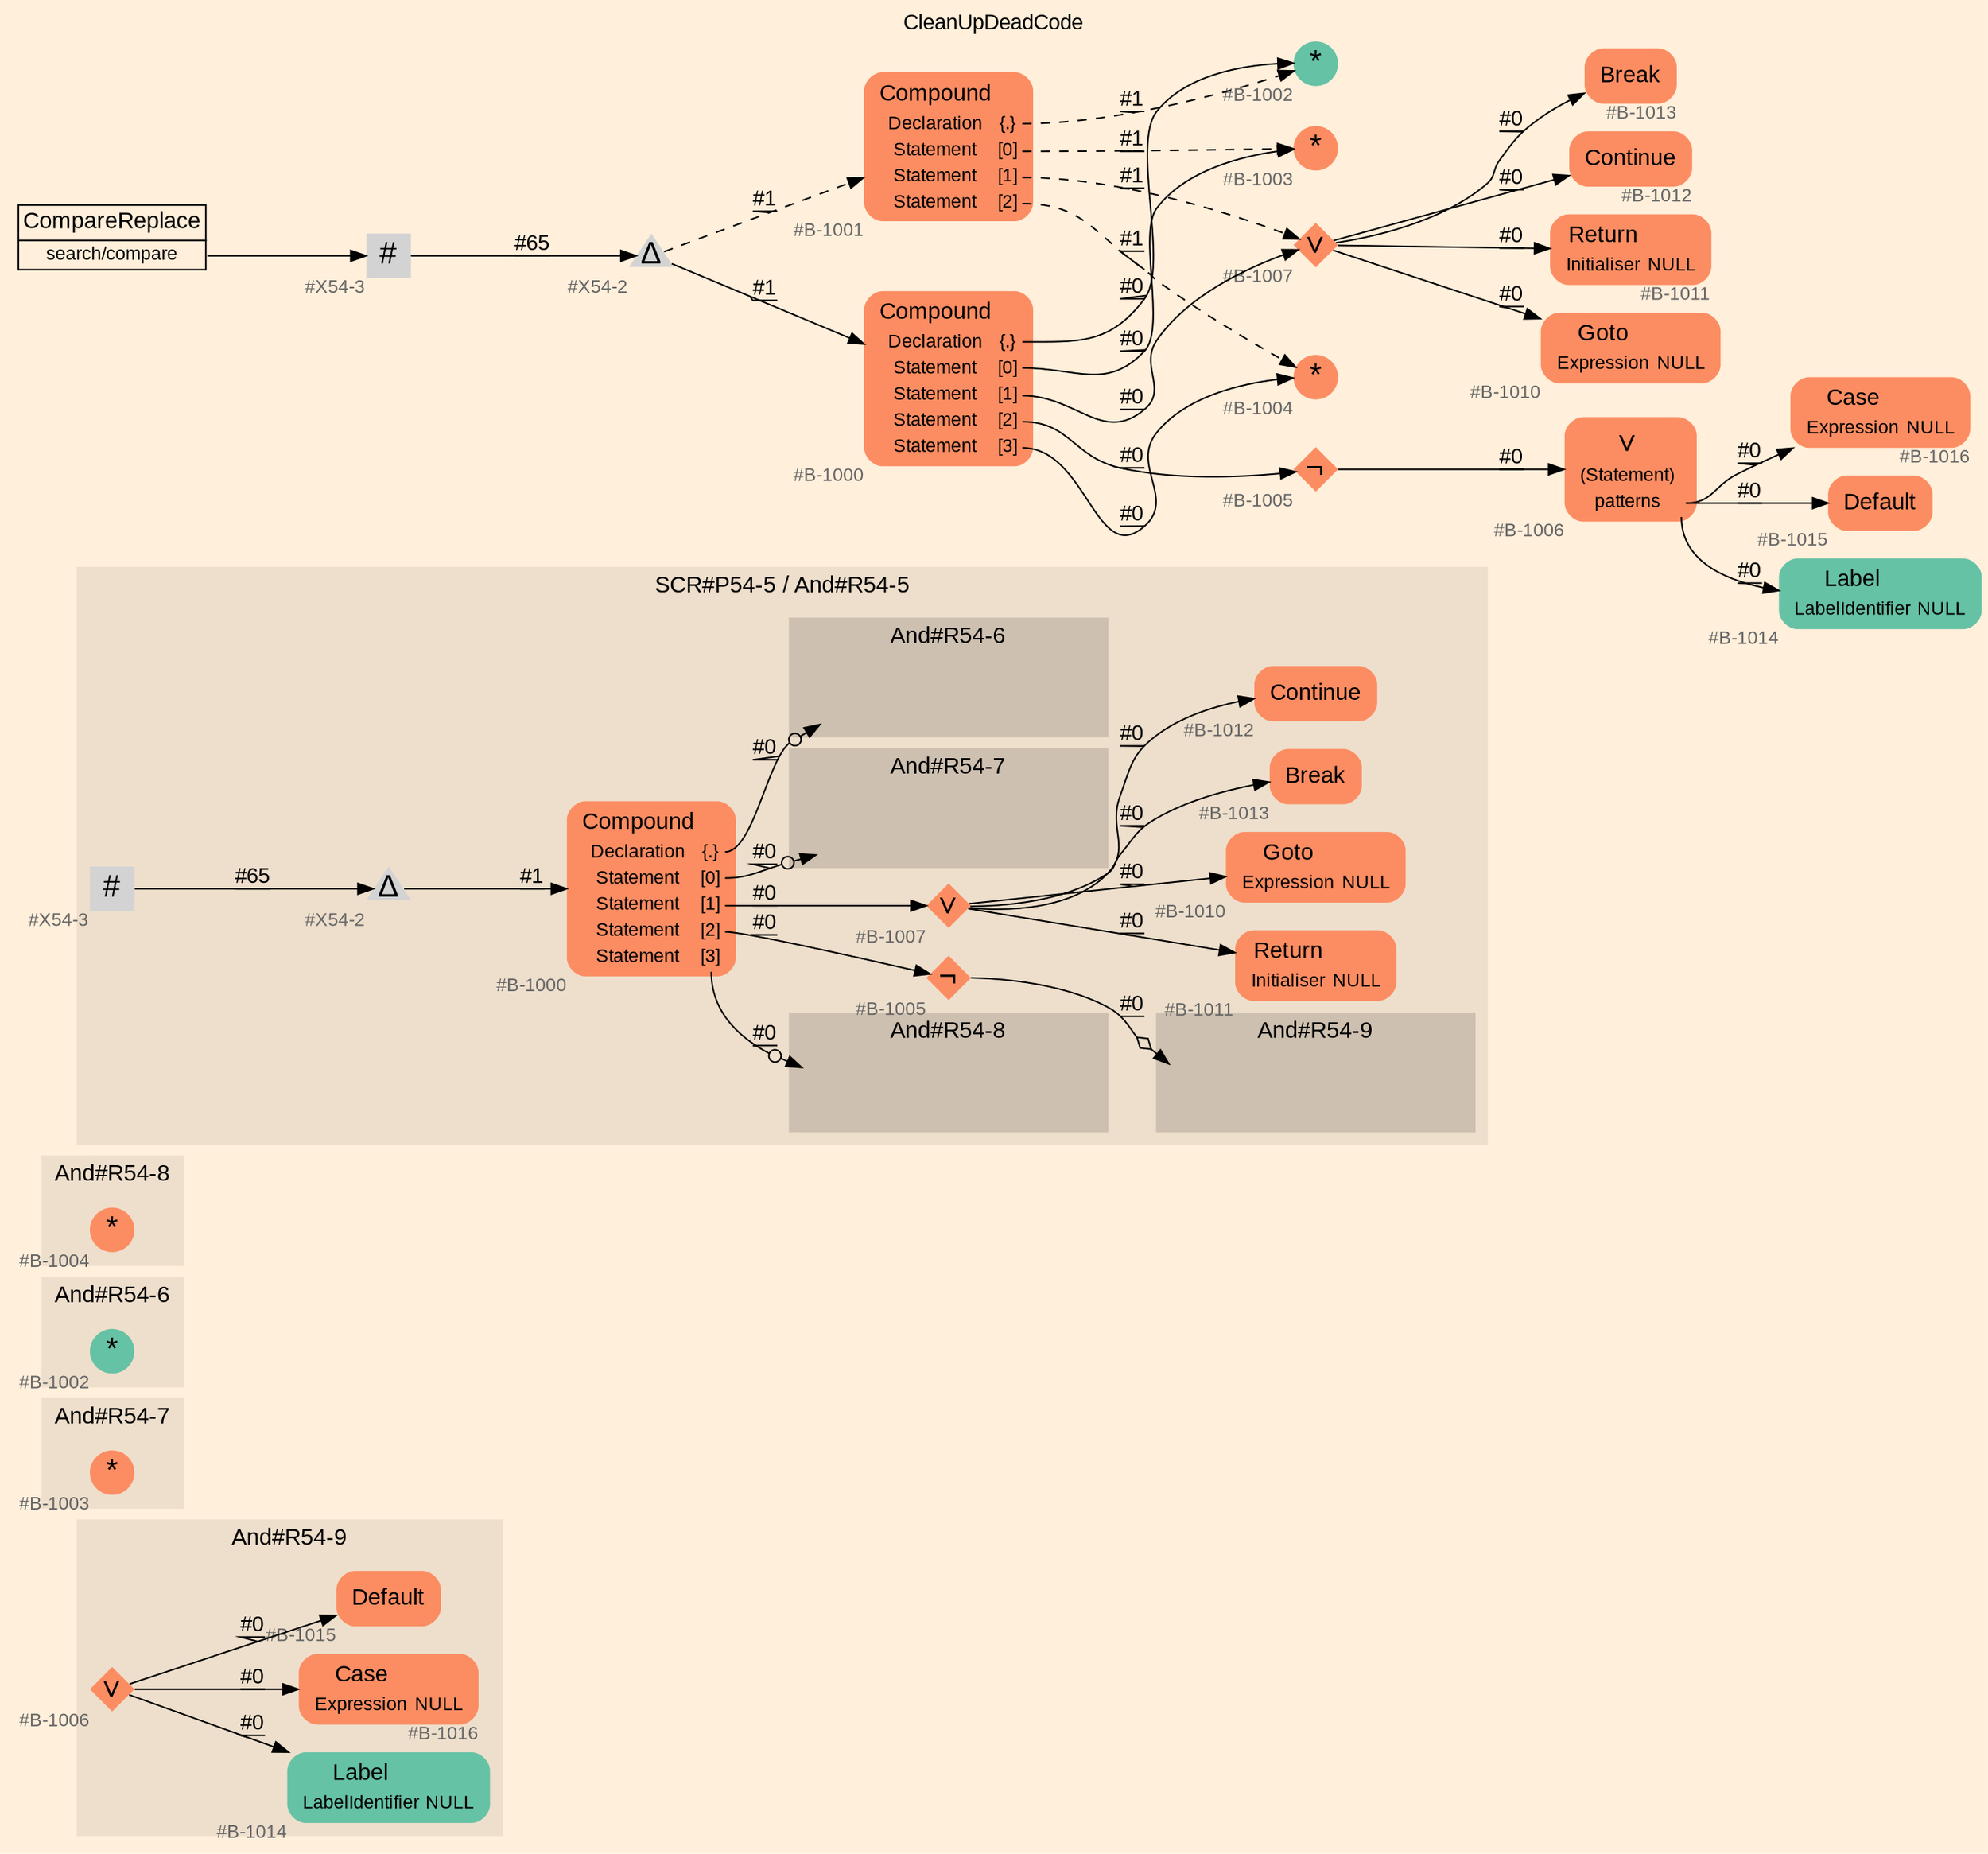 digraph "CleanUpDeadCode" {
label = "CleanUpDeadCode"
labelloc = t
graph [
    rankdir = "LR"
    ranksep = 0.3
    bgcolor = antiquewhite1
    color = black
    fontcolor = black
    fontname = "Arial"
];
node [
    fontname = "Arial"
];
edge [
    fontname = "Arial"
];

// -------------------- figure And#R54-9 --------------------
// -------- region And#R54-9 ----------
subgraph "clusterAnd#R54-9" {
    label = "And#R54-9"
    style = "filled"
    color = antiquewhite2
    fontsize = "15"
    // -------- block And#R54-9/#B-1014 ----------
    "And#R54-9/#B-1014" [
        fillcolor = "/set28/1"
        xlabel = "#B-1014"
        fontsize = "12"
        fontcolor = grey40
        shape = "plaintext"
        label = <<TABLE BORDER="0" CELLBORDER="0" CELLSPACING="0">
         <TR><TD><FONT COLOR="black" POINT-SIZE="15">Label</FONT></TD></TR>
         <TR><TD><FONT COLOR="black" POINT-SIZE="12">LabelIdentifier</FONT></TD><TD PORT="port0"><FONT COLOR="black" POINT-SIZE="12">NULL</FONT></TD></TR>
        </TABLE>>
        style = "rounded,filled"
    ];
    
    // -------- block And#R54-9/#B-1016 ----------
    "And#R54-9/#B-1016" [
        fillcolor = "/set28/2"
        xlabel = "#B-1016"
        fontsize = "12"
        fontcolor = grey40
        shape = "plaintext"
        label = <<TABLE BORDER="0" CELLBORDER="0" CELLSPACING="0">
         <TR><TD><FONT COLOR="black" POINT-SIZE="15">Case</FONT></TD></TR>
         <TR><TD><FONT COLOR="black" POINT-SIZE="12">Expression</FONT></TD><TD PORT="port0"><FONT COLOR="black" POINT-SIZE="12">NULL</FONT></TD></TR>
        </TABLE>>
        style = "rounded,filled"
    ];
    
    // -------- block And#R54-9/#B-1015 ----------
    "And#R54-9/#B-1015" [
        fillcolor = "/set28/2"
        xlabel = "#B-1015"
        fontsize = "12"
        fontcolor = grey40
        shape = "plaintext"
        label = <<TABLE BORDER="0" CELLBORDER="0" CELLSPACING="0">
         <TR><TD><FONT COLOR="black" POINT-SIZE="15">Default</FONT></TD></TR>
        </TABLE>>
        style = "rounded,filled"
    ];
    
    // -------- block And#R54-9/#B-1006 ----------
    "And#R54-9/#B-1006" [
        fillcolor = "/set28/2"
        xlabel = "#B-1006"
        fontsize = "12"
        fontcolor = grey40
        shape = "diamond"
        label = <<FONT COLOR="black" POINT-SIZE="20">∨</FONT>>
        style = "filled"
        penwidth = 0.0
        fixedsize = true
        width = 0.4
        height = 0.4
    ];
    
}

"And#R54-9/#B-1006" -> "And#R54-9/#B-1016" [
    label = "#0"
    decorate = true
    color = black
    fontcolor = black
];

"And#R54-9/#B-1006" -> "And#R54-9/#B-1015" [
    label = "#0"
    decorate = true
    color = black
    fontcolor = black
];

"And#R54-9/#B-1006" -> "And#R54-9/#B-1014" [
    label = "#0"
    decorate = true
    color = black
    fontcolor = black
];


// -------------------- figure And#R54-7 --------------------
// -------- region And#R54-7 ----------
subgraph "clusterAnd#R54-7" {
    label = "And#R54-7"
    style = "filled"
    color = antiquewhite2
    fontsize = "15"
    // -------- block And#R54-7/#B-1003 ----------
    "And#R54-7/#B-1003" [
        fillcolor = "/set28/2"
        xlabel = "#B-1003"
        fontsize = "12"
        fontcolor = grey40
        shape = "circle"
        label = <<FONT COLOR="black" POINT-SIZE="20">*</FONT>>
        style = "filled"
        penwidth = 0.0
        fixedsize = true
        width = 0.4
        height = 0.4
    ];
    
}


// -------------------- figure And#R54-6 --------------------
// -------- region And#R54-6 ----------
subgraph "clusterAnd#R54-6" {
    label = "And#R54-6"
    style = "filled"
    color = antiquewhite2
    fontsize = "15"
    // -------- block And#R54-6/#B-1002 ----------
    "And#R54-6/#B-1002" [
        fillcolor = "/set28/1"
        xlabel = "#B-1002"
        fontsize = "12"
        fontcolor = grey40
        shape = "circle"
        label = <<FONT COLOR="black" POINT-SIZE="20">*</FONT>>
        style = "filled"
        penwidth = 0.0
        fixedsize = true
        width = 0.4
        height = 0.4
    ];
    
}


// -------------------- figure And#R54-8 --------------------
// -------- region And#R54-8 ----------
subgraph "clusterAnd#R54-8" {
    label = "And#R54-8"
    style = "filled"
    color = antiquewhite2
    fontsize = "15"
    // -------- block And#R54-8/#B-1004 ----------
    "And#R54-8/#B-1004" [
        fillcolor = "/set28/2"
        xlabel = "#B-1004"
        fontsize = "12"
        fontcolor = grey40
        shape = "circle"
        label = <<FONT COLOR="black" POINT-SIZE="20">*</FONT>>
        style = "filled"
        penwidth = 0.0
        fixedsize = true
        width = 0.4
        height = 0.4
    ];
    
}


// -------------------- figure And#R54-5 --------------------
// -------- region And#R54-5 ----------
subgraph "clusterAnd#R54-5" {
    label = "SCR#P54-5 / And#R54-5"
    style = "filled"
    color = antiquewhite2
    fontsize = "15"
    // -------- block And#R54-5/#B-1012 ----------
    "And#R54-5/#B-1012" [
        fillcolor = "/set28/2"
        xlabel = "#B-1012"
        fontsize = "12"
        fontcolor = grey40
        shape = "plaintext"
        label = <<TABLE BORDER="0" CELLBORDER="0" CELLSPACING="0">
         <TR><TD><FONT COLOR="black" POINT-SIZE="15">Continue</FONT></TD></TR>
        </TABLE>>
        style = "rounded,filled"
    ];
    
    // -------- block And#R54-5/#X54-3 ----------
    "And#R54-5/#X54-3" [
        xlabel = "#X54-3"
        fontsize = "12"
        fontcolor = grey40
        shape = "square"
        label = <<FONT COLOR="black" POINT-SIZE="20">#</FONT>>
        style = "filled"
        penwidth = 0.0
        fixedsize = true
        width = 0.4
        height = 0.4
    ];
    
    // -------- block And#R54-5/#B-1011 ----------
    "And#R54-5/#B-1011" [
        fillcolor = "/set28/2"
        xlabel = "#B-1011"
        fontsize = "12"
        fontcolor = grey40
        shape = "plaintext"
        label = <<TABLE BORDER="0" CELLBORDER="0" CELLSPACING="0">
         <TR><TD><FONT COLOR="black" POINT-SIZE="15">Return</FONT></TD></TR>
         <TR><TD><FONT COLOR="black" POINT-SIZE="12">Initialiser</FONT></TD><TD PORT="port0"><FONT COLOR="black" POINT-SIZE="12">NULL</FONT></TD></TR>
        </TABLE>>
        style = "rounded,filled"
    ];
    
    // -------- block And#R54-5/#B-1000 ----------
    "And#R54-5/#B-1000" [
        fillcolor = "/set28/2"
        xlabel = "#B-1000"
        fontsize = "12"
        fontcolor = grey40
        shape = "plaintext"
        label = <<TABLE BORDER="0" CELLBORDER="0" CELLSPACING="0">
         <TR><TD><FONT COLOR="black" POINT-SIZE="15">Compound</FONT></TD></TR>
         <TR><TD><FONT COLOR="black" POINT-SIZE="12">Declaration</FONT></TD><TD PORT="port0"><FONT COLOR="black" POINT-SIZE="12">{.}</FONT></TD></TR>
         <TR><TD><FONT COLOR="black" POINT-SIZE="12">Statement</FONT></TD><TD PORT="port1"><FONT COLOR="black" POINT-SIZE="12">[0]</FONT></TD></TR>
         <TR><TD><FONT COLOR="black" POINT-SIZE="12">Statement</FONT></TD><TD PORT="port2"><FONT COLOR="black" POINT-SIZE="12">[1]</FONT></TD></TR>
         <TR><TD><FONT COLOR="black" POINT-SIZE="12">Statement</FONT></TD><TD PORT="port3"><FONT COLOR="black" POINT-SIZE="12">[2]</FONT></TD></TR>
         <TR><TD><FONT COLOR="black" POINT-SIZE="12">Statement</FONT></TD><TD PORT="port4"><FONT COLOR="black" POINT-SIZE="12">[3]</FONT></TD></TR>
        </TABLE>>
        style = "rounded,filled"
    ];
    
    // -------- block And#R54-5/#B-1005 ----------
    "And#R54-5/#B-1005" [
        fillcolor = "/set28/2"
        xlabel = "#B-1005"
        fontsize = "12"
        fontcolor = grey40
        shape = "diamond"
        label = <<FONT COLOR="black" POINT-SIZE="20">¬</FONT>>
        style = "filled"
        penwidth = 0.0
        fixedsize = true
        width = 0.4
        height = 0.4
    ];
    
    // -------- block And#R54-5/#B-1010 ----------
    "And#R54-5/#B-1010" [
        fillcolor = "/set28/2"
        xlabel = "#B-1010"
        fontsize = "12"
        fontcolor = grey40
        shape = "plaintext"
        label = <<TABLE BORDER="0" CELLBORDER="0" CELLSPACING="0">
         <TR><TD><FONT COLOR="black" POINT-SIZE="15">Goto</FONT></TD></TR>
         <TR><TD><FONT COLOR="black" POINT-SIZE="12">Expression</FONT></TD><TD PORT="port0"><FONT COLOR="black" POINT-SIZE="12">NULL</FONT></TD></TR>
        </TABLE>>
        style = "rounded,filled"
    ];
    
    // -------- block And#R54-5/#B-1013 ----------
    "And#R54-5/#B-1013" [
        fillcolor = "/set28/2"
        xlabel = "#B-1013"
        fontsize = "12"
        fontcolor = grey40
        shape = "plaintext"
        label = <<TABLE BORDER="0" CELLBORDER="0" CELLSPACING="0">
         <TR><TD><FONT COLOR="black" POINT-SIZE="15">Break</FONT></TD></TR>
        </TABLE>>
        style = "rounded,filled"
    ];
    
    // -------- block And#R54-5/#B-1007 ----------
    "And#R54-5/#B-1007" [
        fillcolor = "/set28/2"
        xlabel = "#B-1007"
        fontsize = "12"
        fontcolor = grey40
        shape = "diamond"
        label = <<FONT COLOR="black" POINT-SIZE="20">∨</FONT>>
        style = "filled"
        penwidth = 0.0
        fixedsize = true
        width = 0.4
        height = 0.4
    ];
    
    // -------- block And#R54-5/#X54-2 ----------
    "And#R54-5/#X54-2" [
        xlabel = "#X54-2"
        fontsize = "12"
        fontcolor = grey40
        shape = "triangle"
        label = <<FONT COLOR="black" POINT-SIZE="20">Δ</FONT>>
        style = "filled"
        penwidth = 0.0
        fixedsize = true
        width = 0.4
        height = 0.4
    ];
    
    // -------- region And#R54-5/And#R54-6 ----------
    subgraph "clusterAnd#R54-5/And#R54-6" {
        label = "And#R54-6"
        style = "filled"
        color = antiquewhite3
        fontsize = "15"
        // -------- block And#R54-5/And#R54-6/#B-1002 ----------
        "And#R54-5/And#R54-6/#B-1002" [
            fillcolor = "/set28/1"
            xlabel = "#B-1002"
            fontsize = "12"
            fontcolor = grey40
            shape = "none"
            style = "invisible"
        ];
        
    }
    
    // -------- region And#R54-5/And#R54-7 ----------
    subgraph "clusterAnd#R54-5/And#R54-7" {
        label = "And#R54-7"
        style = "filled"
        color = antiquewhite3
        fontsize = "15"
        // -------- block And#R54-5/And#R54-7/#B-1003 ----------
        "And#R54-5/And#R54-7/#B-1003" [
            fillcolor = "/set28/2"
            xlabel = "#B-1003"
            fontsize = "12"
            fontcolor = grey40
            shape = "none"
            style = "invisible"
        ];
        
    }
    
    // -------- region And#R54-5/And#R54-8 ----------
    subgraph "clusterAnd#R54-5/And#R54-8" {
        label = "And#R54-8"
        style = "filled"
        color = antiquewhite3
        fontsize = "15"
        // -------- block And#R54-5/And#R54-8/#B-1004 ----------
        "And#R54-5/And#R54-8/#B-1004" [
            fillcolor = "/set28/2"
            xlabel = "#B-1004"
            fontsize = "12"
            fontcolor = grey40
            shape = "none"
            style = "invisible"
        ];
        
    }
    
    // -------- region And#R54-5/And#R54-9 ----------
    subgraph "clusterAnd#R54-5/And#R54-9" {
        label = "And#R54-9"
        style = "filled"
        color = antiquewhite3
        fontsize = "15"
        // -------- block And#R54-5/And#R54-9/#B-1006 ----------
        "And#R54-5/And#R54-9/#B-1006" [
            fillcolor = "/set28/2"
            xlabel = "#B-1006"
            fontsize = "12"
            fontcolor = grey40
            shape = "none"
            style = "invisible"
        ];
        
    }
    
}

"And#R54-5/#X54-3" -> "And#R54-5/#X54-2" [
    label = "#65"
    decorate = true
    color = black
    fontcolor = black
];

"And#R54-5/#B-1000":port0 -> "And#R54-5/And#R54-6/#B-1002" [
    arrowhead="normalnoneodot"
    label = "#0"
    decorate = true
    color = black
    fontcolor = black
];

"And#R54-5/#B-1000":port1 -> "And#R54-5/And#R54-7/#B-1003" [
    arrowhead="normalnoneodot"
    label = "#0"
    decorate = true
    color = black
    fontcolor = black
];

"And#R54-5/#B-1000":port2 -> "And#R54-5/#B-1007" [
    label = "#0"
    decorate = true
    color = black
    fontcolor = black
];

"And#R54-5/#B-1000":port3 -> "And#R54-5/#B-1005" [
    label = "#0"
    decorate = true
    color = black
    fontcolor = black
];

"And#R54-5/#B-1000":port4 -> "And#R54-5/And#R54-8/#B-1004" [
    arrowhead="normalnoneodot"
    label = "#0"
    decorate = true
    color = black
    fontcolor = black
];

"And#R54-5/#B-1005" -> "And#R54-5/And#R54-9/#B-1006" [
    arrowhead="normalnoneodiamond"
    label = "#0"
    decorate = true
    color = black
    fontcolor = black
];

"And#R54-5/#B-1007" -> "And#R54-5/#B-1013" [
    label = "#0"
    decorate = true
    color = black
    fontcolor = black
];

"And#R54-5/#B-1007" -> "And#R54-5/#B-1012" [
    label = "#0"
    decorate = true
    color = black
    fontcolor = black
];

"And#R54-5/#B-1007" -> "And#R54-5/#B-1011" [
    label = "#0"
    decorate = true
    color = black
    fontcolor = black
];

"And#R54-5/#B-1007" -> "And#R54-5/#B-1010" [
    label = "#0"
    decorate = true
    color = black
    fontcolor = black
];

"And#R54-5/#X54-2" -> "And#R54-5/#B-1000" [
    label = "#1"
    decorate = true
    color = black
    fontcolor = black
];


// -------------------- transformation figure --------------------
// -------- block CR#X54-4 ----------
"CR#X54-4" [
    fillcolor = antiquewhite1
    fontsize = "12"
    fontcolor = grey40
    shape = "plaintext"
    label = <<TABLE BORDER="0" CELLBORDER="1" CELLSPACING="0">
     <TR><TD><FONT COLOR="black" POINT-SIZE="15">CompareReplace</FONT></TD></TR>
     <TR><TD PORT="port0"><FONT COLOR="black" POINT-SIZE="12">search/compare</FONT></TD></TR>
    </TABLE>>
    style = "filled"
    color = black
];

// -------- block #X54-3 ----------
"#X54-3" [
    xlabel = "#X54-3"
    fontsize = "12"
    fontcolor = grey40
    shape = "square"
    label = <<FONT COLOR="black" POINT-SIZE="20">#</FONT>>
    style = "filled"
    penwidth = 0.0
    fixedsize = true
    width = 0.4
    height = 0.4
];

// -------- block #X54-2 ----------
"#X54-2" [
    xlabel = "#X54-2"
    fontsize = "12"
    fontcolor = grey40
    shape = "triangle"
    label = <<FONT COLOR="black" POINT-SIZE="20">Δ</FONT>>
    style = "filled"
    penwidth = 0.0
    fixedsize = true
    width = 0.4
    height = 0.4
];

// -------- block #B-1000 ----------
"#B-1000" [
    fillcolor = "/set28/2"
    xlabel = "#B-1000"
    fontsize = "12"
    fontcolor = grey40
    shape = "plaintext"
    label = <<TABLE BORDER="0" CELLBORDER="0" CELLSPACING="0">
     <TR><TD><FONT COLOR="black" POINT-SIZE="15">Compound</FONT></TD></TR>
     <TR><TD><FONT COLOR="black" POINT-SIZE="12">Declaration</FONT></TD><TD PORT="port0"><FONT COLOR="black" POINT-SIZE="12">{.}</FONT></TD></TR>
     <TR><TD><FONT COLOR="black" POINT-SIZE="12">Statement</FONT></TD><TD PORT="port1"><FONT COLOR="black" POINT-SIZE="12">[0]</FONT></TD></TR>
     <TR><TD><FONT COLOR="black" POINT-SIZE="12">Statement</FONT></TD><TD PORT="port2"><FONT COLOR="black" POINT-SIZE="12">[1]</FONT></TD></TR>
     <TR><TD><FONT COLOR="black" POINT-SIZE="12">Statement</FONT></TD><TD PORT="port3"><FONT COLOR="black" POINT-SIZE="12">[2]</FONT></TD></TR>
     <TR><TD><FONT COLOR="black" POINT-SIZE="12">Statement</FONT></TD><TD PORT="port4"><FONT COLOR="black" POINT-SIZE="12">[3]</FONT></TD></TR>
    </TABLE>>
    style = "rounded,filled"
];

// -------- block #B-1002 ----------
"#B-1002" [
    fillcolor = "/set28/1"
    xlabel = "#B-1002"
    fontsize = "12"
    fontcolor = grey40
    shape = "circle"
    label = <<FONT COLOR="black" POINT-SIZE="20">*</FONT>>
    style = "filled"
    penwidth = 0.0
    fixedsize = true
    width = 0.4
    height = 0.4
];

// -------- block #B-1003 ----------
"#B-1003" [
    fillcolor = "/set28/2"
    xlabel = "#B-1003"
    fontsize = "12"
    fontcolor = grey40
    shape = "circle"
    label = <<FONT COLOR="black" POINT-SIZE="20">*</FONT>>
    style = "filled"
    penwidth = 0.0
    fixedsize = true
    width = 0.4
    height = 0.4
];

// -------- block #B-1007 ----------
"#B-1007" [
    fillcolor = "/set28/2"
    xlabel = "#B-1007"
    fontsize = "12"
    fontcolor = grey40
    shape = "diamond"
    label = <<FONT COLOR="black" POINT-SIZE="20">∨</FONT>>
    style = "filled"
    penwidth = 0.0
    fixedsize = true
    width = 0.4
    height = 0.4
];

// -------- block #B-1013 ----------
"#B-1013" [
    fillcolor = "/set28/2"
    xlabel = "#B-1013"
    fontsize = "12"
    fontcolor = grey40
    shape = "plaintext"
    label = <<TABLE BORDER="0" CELLBORDER="0" CELLSPACING="0">
     <TR><TD><FONT COLOR="black" POINT-SIZE="15">Break</FONT></TD></TR>
    </TABLE>>
    style = "rounded,filled"
];

// -------- block #B-1012 ----------
"#B-1012" [
    fillcolor = "/set28/2"
    xlabel = "#B-1012"
    fontsize = "12"
    fontcolor = grey40
    shape = "plaintext"
    label = <<TABLE BORDER="0" CELLBORDER="0" CELLSPACING="0">
     <TR><TD><FONT COLOR="black" POINT-SIZE="15">Continue</FONT></TD></TR>
    </TABLE>>
    style = "rounded,filled"
];

// -------- block #B-1011 ----------
"#B-1011" [
    fillcolor = "/set28/2"
    xlabel = "#B-1011"
    fontsize = "12"
    fontcolor = grey40
    shape = "plaintext"
    label = <<TABLE BORDER="0" CELLBORDER="0" CELLSPACING="0">
     <TR><TD><FONT COLOR="black" POINT-SIZE="15">Return</FONT></TD></TR>
     <TR><TD><FONT COLOR="black" POINT-SIZE="12">Initialiser</FONT></TD><TD PORT="port0"><FONT COLOR="black" POINT-SIZE="12">NULL</FONT></TD></TR>
    </TABLE>>
    style = "rounded,filled"
];

// -------- block #B-1010 ----------
"#B-1010" [
    fillcolor = "/set28/2"
    xlabel = "#B-1010"
    fontsize = "12"
    fontcolor = grey40
    shape = "plaintext"
    label = <<TABLE BORDER="0" CELLBORDER="0" CELLSPACING="0">
     <TR><TD><FONT COLOR="black" POINT-SIZE="15">Goto</FONT></TD></TR>
     <TR><TD><FONT COLOR="black" POINT-SIZE="12">Expression</FONT></TD><TD PORT="port0"><FONT COLOR="black" POINT-SIZE="12">NULL</FONT></TD></TR>
    </TABLE>>
    style = "rounded,filled"
];

// -------- block #B-1005 ----------
"#B-1005" [
    fillcolor = "/set28/2"
    xlabel = "#B-1005"
    fontsize = "12"
    fontcolor = grey40
    shape = "diamond"
    label = <<FONT COLOR="black" POINT-SIZE="20">¬</FONT>>
    style = "filled"
    penwidth = 0.0
    fixedsize = true
    width = 0.4
    height = 0.4
];

// -------- block #B-1006 ----------
"#B-1006" [
    fillcolor = "/set28/2"
    xlabel = "#B-1006"
    fontsize = "12"
    fontcolor = grey40
    shape = "plaintext"
    label = <<TABLE BORDER="0" CELLBORDER="0" CELLSPACING="0">
     <TR><TD><FONT COLOR="black" POINT-SIZE="20">∨</FONT></TD></TR>
     <TR><TD><FONT COLOR="black" POINT-SIZE="12">(Statement)</FONT></TD><TD PORT="port0"></TD></TR>
     <TR><TD><FONT COLOR="black" POINT-SIZE="12">patterns</FONT></TD><TD PORT="port1"></TD></TR>
    </TABLE>>
    style = "rounded,filled"
];

// -------- block #B-1016 ----------
"#B-1016" [
    fillcolor = "/set28/2"
    xlabel = "#B-1016"
    fontsize = "12"
    fontcolor = grey40
    shape = "plaintext"
    label = <<TABLE BORDER="0" CELLBORDER="0" CELLSPACING="0">
     <TR><TD><FONT COLOR="black" POINT-SIZE="15">Case</FONT></TD></TR>
     <TR><TD><FONT COLOR="black" POINT-SIZE="12">Expression</FONT></TD><TD PORT="port0"><FONT COLOR="black" POINT-SIZE="12">NULL</FONT></TD></TR>
    </TABLE>>
    style = "rounded,filled"
];

// -------- block #B-1015 ----------
"#B-1015" [
    fillcolor = "/set28/2"
    xlabel = "#B-1015"
    fontsize = "12"
    fontcolor = grey40
    shape = "plaintext"
    label = <<TABLE BORDER="0" CELLBORDER="0" CELLSPACING="0">
     <TR><TD><FONT COLOR="black" POINT-SIZE="15">Default</FONT></TD></TR>
    </TABLE>>
    style = "rounded,filled"
];

// -------- block #B-1014 ----------
"#B-1014" [
    fillcolor = "/set28/1"
    xlabel = "#B-1014"
    fontsize = "12"
    fontcolor = grey40
    shape = "plaintext"
    label = <<TABLE BORDER="0" CELLBORDER="0" CELLSPACING="0">
     <TR><TD><FONT COLOR="black" POINT-SIZE="15">Label</FONT></TD></TR>
     <TR><TD><FONT COLOR="black" POINT-SIZE="12">LabelIdentifier</FONT></TD><TD PORT="port0"><FONT COLOR="black" POINT-SIZE="12">NULL</FONT></TD></TR>
    </TABLE>>
    style = "rounded,filled"
];

// -------- block #B-1004 ----------
"#B-1004" [
    fillcolor = "/set28/2"
    xlabel = "#B-1004"
    fontsize = "12"
    fontcolor = grey40
    shape = "circle"
    label = <<FONT COLOR="black" POINT-SIZE="20">*</FONT>>
    style = "filled"
    penwidth = 0.0
    fixedsize = true
    width = 0.4
    height = 0.4
];

// -------- block #B-1001 ----------
"#B-1001" [
    fillcolor = "/set28/2"
    xlabel = "#B-1001"
    fontsize = "12"
    fontcolor = grey40
    shape = "plaintext"
    label = <<TABLE BORDER="0" CELLBORDER="0" CELLSPACING="0">
     <TR><TD><FONT COLOR="black" POINT-SIZE="15">Compound</FONT></TD></TR>
     <TR><TD><FONT COLOR="black" POINT-SIZE="12">Declaration</FONT></TD><TD PORT="port0"><FONT COLOR="black" POINT-SIZE="12">{.}</FONT></TD></TR>
     <TR><TD><FONT COLOR="black" POINT-SIZE="12">Statement</FONT></TD><TD PORT="port1"><FONT COLOR="black" POINT-SIZE="12">[0]</FONT></TD></TR>
     <TR><TD><FONT COLOR="black" POINT-SIZE="12">Statement</FONT></TD><TD PORT="port2"><FONT COLOR="black" POINT-SIZE="12">[1]</FONT></TD></TR>
     <TR><TD><FONT COLOR="black" POINT-SIZE="12">Statement</FONT></TD><TD PORT="port3"><FONT COLOR="black" POINT-SIZE="12">[2]</FONT></TD></TR>
    </TABLE>>
    style = "rounded,filled"
];

"CR#X54-4":port0 -> "#X54-3" [
    label = ""
    decorate = true
    color = black
    fontcolor = black
];

"#X54-3" -> "#X54-2" [
    label = "#65"
    decorate = true
    color = black
    fontcolor = black
];

"#X54-2" -> "#B-1000" [
    label = "#1"
    decorate = true
    color = black
    fontcolor = black
];

"#X54-2" -> "#B-1001" [
    style="dashed"
    label = "#1"
    decorate = true
    color = black
    fontcolor = black
];

"#B-1000":port0 -> "#B-1002" [
    label = "#0"
    decorate = true
    color = black
    fontcolor = black
];

"#B-1000":port1 -> "#B-1003" [
    label = "#0"
    decorate = true
    color = black
    fontcolor = black
];

"#B-1000":port2 -> "#B-1007" [
    label = "#0"
    decorate = true
    color = black
    fontcolor = black
];

"#B-1000":port3 -> "#B-1005" [
    label = "#0"
    decorate = true
    color = black
    fontcolor = black
];

"#B-1000":port4 -> "#B-1004" [
    label = "#0"
    decorate = true
    color = black
    fontcolor = black
];

"#B-1007" -> "#B-1013" [
    label = "#0"
    decorate = true
    color = black
    fontcolor = black
];

"#B-1007" -> "#B-1012" [
    label = "#0"
    decorate = true
    color = black
    fontcolor = black
];

"#B-1007" -> "#B-1011" [
    label = "#0"
    decorate = true
    color = black
    fontcolor = black
];

"#B-1007" -> "#B-1010" [
    label = "#0"
    decorate = true
    color = black
    fontcolor = black
];

"#B-1005" -> "#B-1006" [
    label = "#0"
    decorate = true
    color = black
    fontcolor = black
];

"#B-1006":port1 -> "#B-1016" [
    label = "#0"
    decorate = true
    color = black
    fontcolor = black
];

"#B-1006":port1 -> "#B-1015" [
    label = "#0"
    decorate = true
    color = black
    fontcolor = black
];

"#B-1006":port1 -> "#B-1014" [
    label = "#0"
    decorate = true
    color = black
    fontcolor = black
];

"#B-1001":port0 -> "#B-1002" [
    style="dashed"
    label = "#1"
    decorate = true
    color = black
    fontcolor = black
];

"#B-1001":port1 -> "#B-1003" [
    style="dashed"
    label = "#1"
    decorate = true
    color = black
    fontcolor = black
];

"#B-1001":port2 -> "#B-1007" [
    style="dashed"
    label = "#1"
    decorate = true
    color = black
    fontcolor = black
];

"#B-1001":port3 -> "#B-1004" [
    style="dashed"
    label = "#1"
    decorate = true
    color = black
    fontcolor = black
];


}
